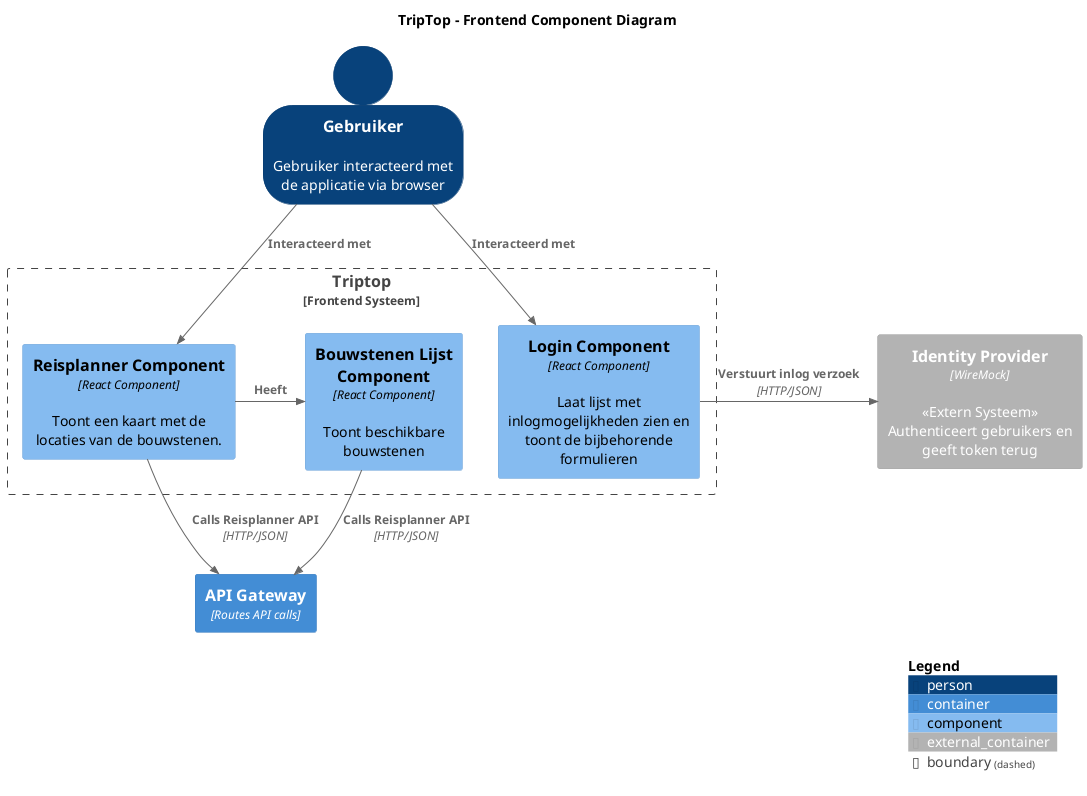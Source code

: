 @startuml
!include <C4/C4_Component>

title TripTop - Frontend Component Diagram
SHOW_PERSON_OUTLINE()

Person(user, Gebruiker, "Gebruiker interacteerd met de applicatie via browser")

Boundary(system, "Triptop", "Frontend Systeem") {
    Component(loginComponent, "Login Component", React Component, "Laat lijst met inlogmogelijkheden zien en toont de bijbehorende formulieren")
    Component(reisplannerComponent, "Reisplanner Component", React Component, "Toont een kaart met de locaties van de bouwstenen.")
    Component(bouwstenenLijstComponent, "Bouwstenen Lijst Component", React Component, "Toont beschikbare bouwstenen")
}

Rel(user, reisplannerComponent, "Interacteerd met")
Rel(user, loginComponent, "Interacteerd met")


Container(api_gateway, "API Gateway", "Routes API calls")
Container_Ext(id_provider, "Identity Provider", WireMock, "<<Extern Systeem>>\nAuthenticeert gebruikers en geeft token terug")

Rel_R(loginComponent, id_provider, "Verstuurt inlog verzoek", "HTTP/JSON")
Rel(reisplannerComponent, api_gateway, "Calls Reisplanner API", "HTTP/JSON")
Rel_R(reisplannerComponent, bouwstenenLijstComponent, "Heeft")
Rel(bouwstenenLijstComponent, api_gateway, "Calls Reisplanner API", "HTTP/JSON")


SHOW_LEGEND()

@enduml
